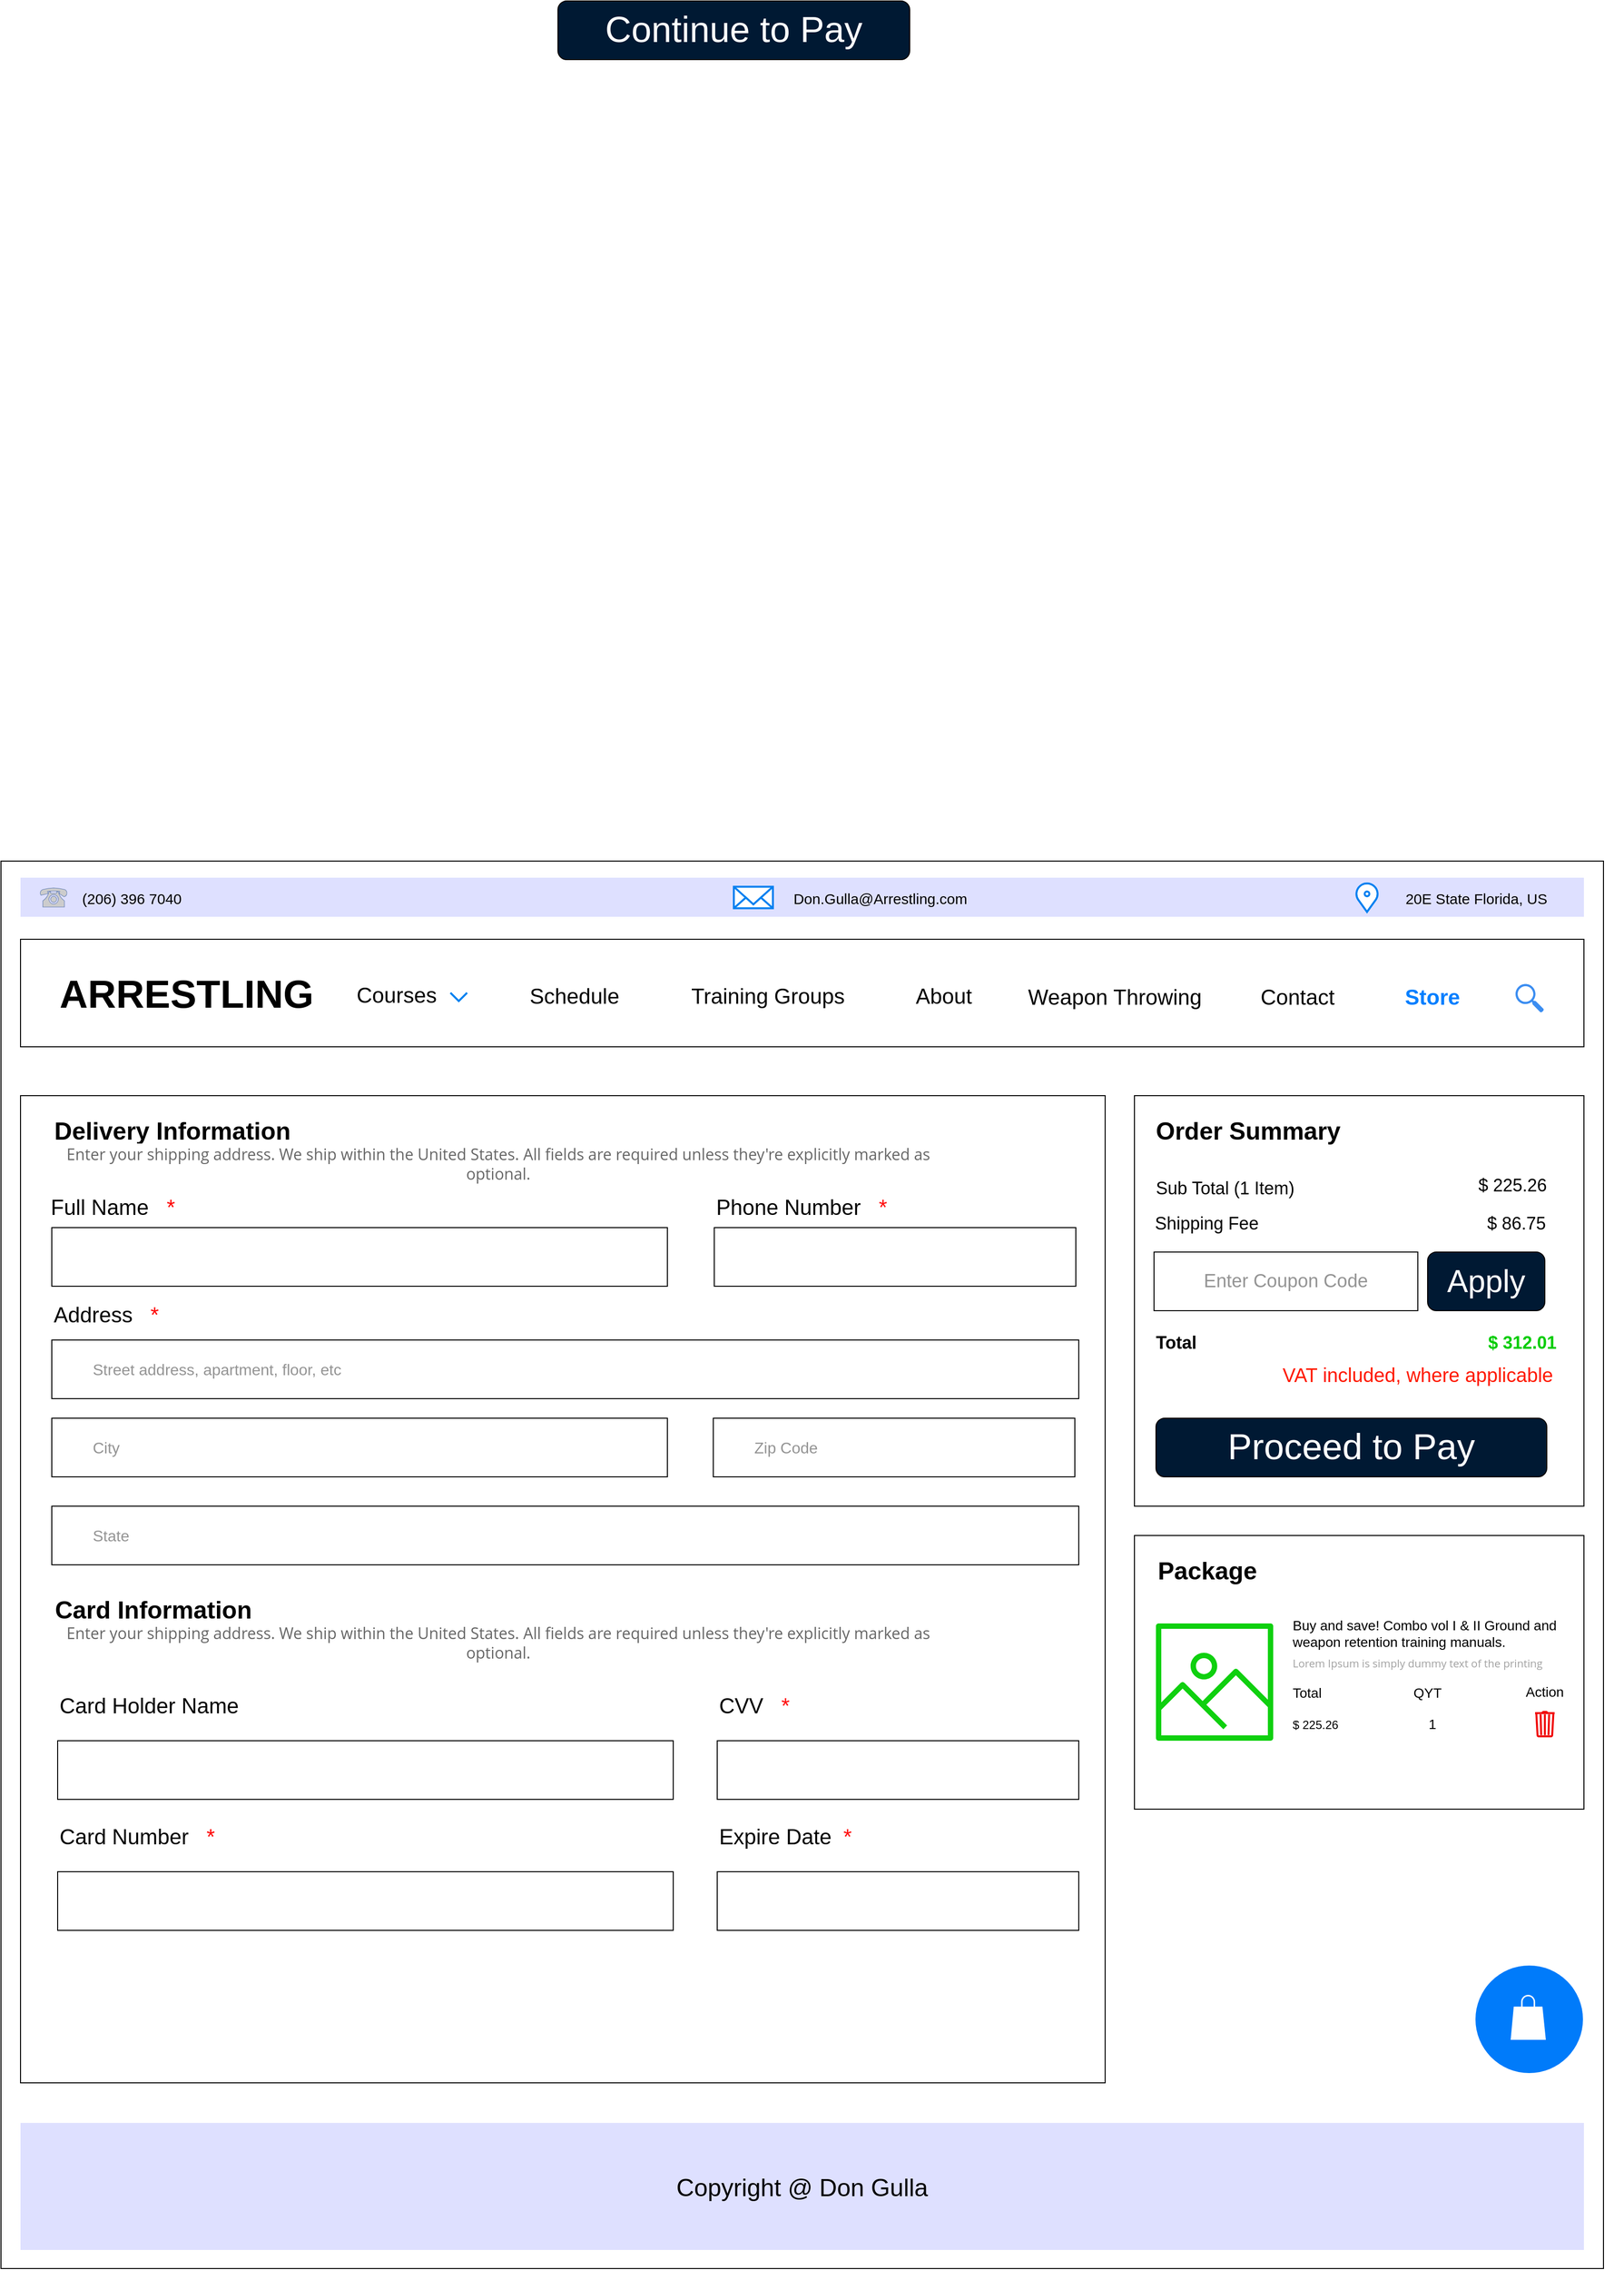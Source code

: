 <mxfile version="13.6.2" type="device"><diagram id="IiWeY3MnMao_7X0u-7va" name="Page-1"><mxGraphModel dx="2020" dy="2276" grid="1" gridSize="10" guides="1" tooltips="1" connect="1" arrows="1" fold="1" page="1" pageScale="1" pageWidth="850" pageHeight="1100" math="0" shadow="0"><root><mxCell id="0"/><mxCell id="1" parent="0"/><mxCell id="_kDw8TFcWH0puDvX8JmQ-2" value="" style="whiteSpace=wrap;html=1;" parent="1" vertex="1"><mxGeometry x="30" y="70" width="1640" height="1440" as="geometry"/></mxCell><mxCell id="_kDw8TFcWH0puDvX8JmQ-3" value="" style="rounded=0;whiteSpace=wrap;html=1;fillColor=#DEE0FF;strokeColor=none;" parent="1" vertex="1"><mxGeometry x="50" y="87" width="1600" height="40" as="geometry"/></mxCell><mxCell id="_kDw8TFcWH0puDvX8JmQ-4" value="" style="rounded=0;whiteSpace=wrap;html=1;strokeColor=#000000;fillColor=none;" parent="1" vertex="1"><mxGeometry x="50" y="150" width="1600" height="110" as="geometry"/></mxCell><mxCell id="_kDw8TFcWH0puDvX8JmQ-5" value="&lt;font style=&quot;font-size: 40px&quot;&gt;&lt;b&gt;ARRESTLING&lt;/b&gt;&lt;/font&gt;" style="text;html=1;strokeColor=none;fillColor=none;align=center;verticalAlign=middle;whiteSpace=wrap;rounded=0;" parent="1" vertex="1"><mxGeometry x="70" y="168.37" width="300" height="73.25" as="geometry"/></mxCell><mxCell id="_kDw8TFcWH0puDvX8JmQ-7" value="&lt;font style=&quot;font-size: 15px&quot;&gt;(206) 396 7040&lt;/font&gt;" style="text;html=1;strokeColor=none;fillColor=none;align=center;verticalAlign=middle;whiteSpace=wrap;rounded=0;fontSize=14;" parent="1" vertex="1"><mxGeometry x="94" y="98" width="140" height="20" as="geometry"/></mxCell><mxCell id="_kDw8TFcWH0puDvX8JmQ-8" value="" style="fontColor=#0066CC;verticalAlign=top;verticalLabelPosition=bottom;labelPosition=center;align=center;html=1;outlineConnect=0;fillColor=#CCCCCC;strokeColor=#6881B3;gradientColor=none;gradientDirection=north;strokeWidth=2;shape=mxgraph.networks.phone_1;" parent="1" vertex="1"><mxGeometry x="70" y="97.5" width="27.86" height="19.5" as="geometry"/></mxCell><mxCell id="_kDw8TFcWH0puDvX8JmQ-9" value="" style="html=1;verticalLabelPosition=bottom;align=center;labelBackgroundColor=#ffffff;verticalAlign=top;strokeWidth=2;strokeColor=#0080F0;shadow=0;dashed=0;shape=mxgraph.ios7.icons.mail;fillColor=#ffffff;fontSize=14;" parent="1" vertex="1"><mxGeometry x="780" y="96.25" width="40" height="22" as="geometry"/></mxCell><mxCell id="_kDw8TFcWH0puDvX8JmQ-10" value="&lt;font style=&quot;font-size: 15px&quot;&gt;Don.Gulla@Arrestling.com&lt;/font&gt;" style="text;html=1;strokeColor=none;fillColor=none;align=center;verticalAlign=middle;whiteSpace=wrap;rounded=0;fontSize=14;" parent="1" vertex="1"><mxGeometry x="830" y="98" width="200" height="20" as="geometry"/></mxCell><mxCell id="_kDw8TFcWH0puDvX8JmQ-11" value="" style="html=1;verticalLabelPosition=bottom;align=center;labelBackgroundColor=#ffffff;verticalAlign=top;strokeWidth=2;strokeColor=#0080F0;shadow=0;dashed=0;shape=mxgraph.ios7.icons.location;fillColor=#ffffff;fontSize=14;" parent="1" vertex="1"><mxGeometry x="1416" y="92" width="24" height="30" as="geometry"/></mxCell><mxCell id="_kDw8TFcWH0puDvX8JmQ-12" value="&lt;font style=&quot;font-size: 15px&quot;&gt;20E State Florida, US&lt;/font&gt;" style="text;html=1;strokeColor=none;fillColor=none;align=center;verticalAlign=middle;whiteSpace=wrap;rounded=0;fontSize=14;" parent="1" vertex="1"><mxGeometry x="1440" y="98" width="200" height="20" as="geometry"/></mxCell><mxCell id="_kDw8TFcWH0puDvX8JmQ-13" value="&lt;font style=&quot;font-size: 22px&quot;&gt;Courses&lt;/font&gt;" style="rounded=0;whiteSpace=wrap;html=1;fillColor=#ffffff;fontSize=14;align=center;strokeColor=none;" parent="1" vertex="1"><mxGeometry x="350" y="193" width="170" height="30" as="geometry"/></mxCell><mxCell id="_kDw8TFcWH0puDvX8JmQ-14" value="" style="html=1;verticalLabelPosition=bottom;labelBackgroundColor=#ffffff;verticalAlign=top;shadow=0;dashed=0;strokeWidth=2;shape=mxgraph.ios7.misc.down;strokeColor=#0080f0;fillColor=#ffffff;fontSize=14;" parent="1" vertex="1"><mxGeometry x="490" y="204.75" width="17" height="8.5" as="geometry"/></mxCell><mxCell id="_kDw8TFcWH0puDvX8JmQ-15" value="&lt;span style=&quot;font-size: 22px&quot;&gt;Schedule&amp;nbsp;&lt;/span&gt;" style="rounded=0;whiteSpace=wrap;html=1;fillColor=#ffffff;fontSize=14;align=center;strokeColor=none;" parent="1" vertex="1"><mxGeometry x="550" y="194" width="140" height="30" as="geometry"/></mxCell><mxCell id="_kDw8TFcWH0puDvX8JmQ-16" value="&lt;span style=&quot;font-size: 22px&quot;&gt;Training Groups&lt;/span&gt;" style="rounded=0;whiteSpace=wrap;html=1;fillColor=#ffffff;fontSize=14;align=center;strokeColor=none;" parent="1" vertex="1"><mxGeometry x="720" y="194" width="190" height="30" as="geometry"/></mxCell><mxCell id="_kDw8TFcWH0puDvX8JmQ-17" value="&lt;span style=&quot;font-size: 22px&quot;&gt;About&lt;/span&gt;" style="rounded=0;whiteSpace=wrap;html=1;fillColor=#ffffff;fontSize=14;align=center;strokeColor=none;" parent="1" vertex="1"><mxGeometry x="950" y="194" width="90" height="30" as="geometry"/></mxCell><mxCell id="_kDw8TFcWH0puDvX8JmQ-18" value="&lt;span style=&quot;font-size: 22px&quot;&gt;Weapon Throwing&lt;/span&gt;" style="rounded=0;whiteSpace=wrap;html=1;fillColor=#ffffff;fontSize=14;align=center;strokeColor=none;" parent="1" vertex="1"><mxGeometry x="1065" y="194.65" width="210" height="30" as="geometry"/></mxCell><mxCell id="_kDw8TFcWH0puDvX8JmQ-19" value="&lt;span style=&quot;font-size: 22px&quot;&gt;Contact&lt;/span&gt;" style="rounded=0;whiteSpace=wrap;html=1;fillColor=#ffffff;fontSize=14;align=center;strokeColor=none;" parent="1" vertex="1"><mxGeometry x="1302" y="195" width="110" height="30" as="geometry"/></mxCell><mxCell id="_kDw8TFcWH0puDvX8JmQ-20" value="&lt;span style=&quot;font-size: 22px&quot;&gt;&lt;b&gt;&lt;font color=&quot;#007fff&quot;&gt;Store&lt;/font&gt;&lt;/b&gt;&lt;/span&gt;" style="rounded=0;whiteSpace=wrap;html=1;fontSize=14;align=center;strokeColor=none;fillColor=none;" parent="1" vertex="1"><mxGeometry x="1440" y="195" width="110" height="30" as="geometry"/></mxCell><mxCell id="_kDw8TFcWH0puDvX8JmQ-21" value="" style="html=1;aspect=fixed;strokeColor=none;shadow=0;align=center;verticalAlign=top;fillColor=#3B8DF1;shape=mxgraph.gcp2.search;fontSize=14;" parent="1" vertex="1"><mxGeometry x="1580" y="195.71" width="29" height="29.29" as="geometry"/></mxCell><mxCell id="_kDw8TFcWH0puDvX8JmQ-24" value="" style="rounded=0;whiteSpace=wrap;html=1;strokeColor=#000000;fontSize=14;fillColor=#FFFFFF;" parent="1" vertex="1"><mxGeometry x="50" y="310" width="1110" height="1010" as="geometry"/></mxCell><mxCell id="_kDw8TFcWH0puDvX8JmQ-25" value="" style="rounded=0;whiteSpace=wrap;html=1;strokeColor=#000000;fillColor=#FFFFFF;fontSize=14;" parent="1" vertex="1"><mxGeometry x="1190" y="310" width="460" height="420" as="geometry"/></mxCell><mxCell id="_kDw8TFcWH0puDvX8JmQ-26" value="&lt;font style=&quot;font-size: 25px&quot;&gt;&lt;b&gt;Delivery Information&amp;nbsp;&lt;/b&gt;&lt;/font&gt;" style="text;html=1;strokeColor=none;fillColor=none;align=center;verticalAlign=middle;whiteSpace=wrap;rounded=0;fontSize=14;" parent="1" vertex="1"><mxGeometry x="79" y="320" width="260" height="50" as="geometry"/></mxCell><mxCell id="_kDw8TFcWH0puDvX8JmQ-27" value="&lt;span style=&quot;color: rgb(102 , 102 , 102) ; font-family: &amp;#34;open sans&amp;#34; , &amp;#34;arial&amp;#34; , sans-serif ; font-size: 16px ; text-align: left ; background-color: rgb(255 , 255 , 255)&quot;&gt;Enter your shipping address. We ship within the United States.&lt;/span&gt;&lt;span style=&quot;color: rgb(102 , 102 , 102) ; font-family: &amp;#34;open sans&amp;#34; , &amp;#34;arial&amp;#34; , sans-serif ; font-size: 16px ; text-align: left ; background-color: rgb(255 , 255 , 255)&quot;&gt;&amp;nbsp;&lt;/span&gt;&lt;span class=&quot;ec-cart-step__mandatory-fields-notice&quot; style=&quot;box-sizing: border-box ; margin: 0px ; padding: 0px ; border: 0px ; outline: none ; font-size: 16px ; vertical-align: baseline ; background: none rgb(255 , 255 , 255) ; float: none ; position: static ; z-index: auto ; opacity: 1 ; min-width: 0px ; max-width: none ; min-height: 0px ; max-height: none ; box-shadow: none ; transform: none ; transform-origin: center center ; transition: none 0s ease 0s ; color: rgb(102 , 102 , 102) ; font-family: &amp;#34;open sans&amp;#34; , &amp;#34;arial&amp;#34; , sans-serif ; text-align: left&quot;&gt;All fields are required unless they're explicitly marked as optional.&lt;/span&gt;" style="text;html=1;strokeColor=none;fillColor=none;align=center;verticalAlign=middle;whiteSpace=wrap;rounded=0;fontSize=14;" parent="1" vertex="1"><mxGeometry x="64" y="370" width="950" height="20" as="geometry"/></mxCell><mxCell id="_kDw8TFcWH0puDvX8JmQ-28" value="" style="rounded=0;whiteSpace=wrap;html=1;strokeColor=#000000;fillColor=#FFFFFF;fontSize=14;" parent="1" vertex="1"><mxGeometry x="82" y="445" width="630" height="60" as="geometry"/></mxCell><mxCell id="_kDw8TFcWH0puDvX8JmQ-29" value="&lt;font style=&quot;font-size: 22px&quot;&gt;Full Name&amp;nbsp; &amp;nbsp;&lt;font color=&quot;#ff0000&quot;&gt;*&lt;/font&gt;&lt;/font&gt;" style="text;html=1;strokeColor=none;fillColor=none;align=left;verticalAlign=middle;whiteSpace=wrap;rounded=0;fontSize=14;" parent="1" vertex="1"><mxGeometry x="79" y="410" width="140" height="30" as="geometry"/></mxCell><mxCell id="_kDw8TFcWH0puDvX8JmQ-30" value="" style="rounded=0;whiteSpace=wrap;html=1;strokeColor=#000000;fillColor=#FFFFFF;fontSize=14;" parent="1" vertex="1"><mxGeometry x="760" y="445" width="370" height="60" as="geometry"/></mxCell><mxCell id="_kDw8TFcWH0puDvX8JmQ-31" value="&lt;font style=&quot;font-size: 22px&quot;&gt;Phone Number&amp;nbsp; &amp;nbsp;&lt;font color=&quot;#ff0808&quot;&gt;*&lt;/font&gt;&lt;/font&gt;" style="text;html=1;strokeColor=none;fillColor=none;align=left;verticalAlign=middle;whiteSpace=wrap;rounded=0;fontSize=14;" parent="1" vertex="1"><mxGeometry x="760" y="410" width="181" height="30" as="geometry"/></mxCell><mxCell id="_kDw8TFcWH0puDvX8JmQ-32" value="&lt;font style=&quot;font-size: 22px&quot;&gt;Address&amp;nbsp; &amp;nbsp;&lt;font color=&quot;#ff0000&quot;&gt;*&lt;/font&gt;&lt;/font&gt;" style="text;html=1;strokeColor=none;fillColor=none;align=left;verticalAlign=middle;whiteSpace=wrap;rounded=0;fontSize=14;" parent="1" vertex="1"><mxGeometry x="82" y="520" width="140" height="30" as="geometry"/></mxCell><mxCell id="_kDw8TFcWH0puDvX8JmQ-33" value="&lt;blockquote style=&quot;margin: 0 0 0 40px ; border: none ; padding: 0px&quot;&gt;&lt;font style=&quot;font-size: 16px&quot; color=&quot;#949494&quot;&gt;Street address, apartment, floor, etc&lt;/font&gt;&lt;/blockquote&gt;" style="rounded=0;whiteSpace=wrap;html=1;strokeColor=#000000;fillColor=#FFFFFF;fontSize=14;align=left;" parent="1" vertex="1"><mxGeometry x="82" y="560" width="1051" height="60" as="geometry"/></mxCell><mxCell id="_kDw8TFcWH0puDvX8JmQ-34" value="&lt;blockquote style=&quot;margin: 0 0 0 40px ; border: none ; padding: 0px&quot;&gt;&lt;span style=&quot;font-size: 16px&quot;&gt;&lt;font color=&quot;#949494&quot;&gt;City&lt;/font&gt;&lt;/span&gt;&lt;/blockquote&gt;" style="rounded=0;whiteSpace=wrap;html=1;strokeColor=#000000;fillColor=#FFFFFF;fontSize=14;align=left;" parent="1" vertex="1"><mxGeometry x="82" y="640" width="630" height="60" as="geometry"/></mxCell><mxCell id="_kDw8TFcWH0puDvX8JmQ-35" value="&lt;blockquote style=&quot;margin: 0 0 0 40px ; border: none ; padding: 0px&quot;&gt;&lt;span style=&quot;font-size: 16px&quot;&gt;&lt;font color=&quot;#949494&quot;&gt;Zip Code&lt;/font&gt;&lt;/span&gt;&lt;/blockquote&gt;" style="rounded=0;whiteSpace=wrap;html=1;strokeColor=#000000;fillColor=#FFFFFF;fontSize=14;align=left;" parent="1" vertex="1"><mxGeometry x="759" y="640" width="370" height="60" as="geometry"/></mxCell><mxCell id="_kDw8TFcWH0puDvX8JmQ-36" value="&lt;blockquote style=&quot;margin: 0 0 0 40px ; border: none ; padding: 0px&quot;&gt;&lt;span style=&quot;font-size: 16px&quot;&gt;&lt;font color=&quot;#949494&quot;&gt;State&lt;/font&gt;&lt;/span&gt;&lt;/blockquote&gt;" style="rounded=0;whiteSpace=wrap;html=1;strokeColor=#000000;fillColor=#FFFFFF;fontSize=14;align=left;" parent="1" vertex="1"><mxGeometry x="82" y="730" width="1051" height="60" as="geometry"/></mxCell><mxCell id="_kDw8TFcWH0puDvX8JmQ-37" value="&lt;font style=&quot;font-size: 25px&quot;&gt;&lt;b&gt;Card Information&amp;nbsp;&lt;/b&gt;&lt;/font&gt;" style="text;html=1;strokeColor=none;fillColor=none;align=center;verticalAlign=middle;whiteSpace=wrap;rounded=0;fontSize=14;" parent="1" vertex="1"><mxGeometry x="79" y="810" width="221" height="50" as="geometry"/></mxCell><mxCell id="_kDw8TFcWH0puDvX8JmQ-38" value="&lt;span style=&quot;color: rgb(102 , 102 , 102) ; font-family: &amp;#34;open sans&amp;#34; , &amp;#34;arial&amp;#34; , sans-serif ; font-size: 16px ; text-align: left ; background-color: rgb(255 , 255 , 255)&quot;&gt;Enter your shipping address. We ship within the United States.&lt;/span&gt;&lt;span style=&quot;color: rgb(102 , 102 , 102) ; font-family: &amp;#34;open sans&amp;#34; , &amp;#34;arial&amp;#34; , sans-serif ; font-size: 16px ; text-align: left ; background-color: rgb(255 , 255 , 255)&quot;&gt;&amp;nbsp;&lt;/span&gt;&lt;span class=&quot;ec-cart-step__mandatory-fields-notice&quot; style=&quot;box-sizing: border-box ; margin: 0px ; padding: 0px ; border: 0px ; outline: none ; font-size: 16px ; vertical-align: baseline ; background: none rgb(255 , 255 , 255) ; float: none ; position: static ; z-index: auto ; opacity: 1 ; min-width: 0px ; max-width: none ; min-height: 0px ; max-height: none ; box-shadow: none ; transform: none ; transform-origin: center center ; transition: none 0s ease 0s ; color: rgb(102 , 102 , 102) ; font-family: &amp;#34;open sans&amp;#34; , &amp;#34;arial&amp;#34; , sans-serif ; text-align: left&quot;&gt;All fields are required unless they're explicitly marked as optional.&lt;/span&gt;" style="text;html=1;strokeColor=none;fillColor=none;align=center;verticalAlign=middle;whiteSpace=wrap;rounded=0;fontSize=14;" parent="1" vertex="1"><mxGeometry x="64" y="860" width="950" height="20" as="geometry"/></mxCell><mxCell id="_kDw8TFcWH0puDvX8JmQ-39" value="" style="rounded=0;whiteSpace=wrap;html=1;strokeColor=#000000;fillColor=#FFFFFF;fontSize=14;" parent="1" vertex="1"><mxGeometry x="88" y="970" width="630" height="60" as="geometry"/></mxCell><mxCell id="_kDw8TFcWH0puDvX8JmQ-40" value="&lt;font style=&quot;font-size: 22px&quot;&gt;Card Holder Name&amp;nbsp;&amp;nbsp;&lt;/font&gt;" style="text;html=1;strokeColor=none;fillColor=none;align=left;verticalAlign=middle;whiteSpace=wrap;rounded=0;fontSize=14;" parent="1" vertex="1"><mxGeometry x="88" y="920" width="218" height="30" as="geometry"/></mxCell><mxCell id="_kDw8TFcWH0puDvX8JmQ-41" value="" style="rounded=0;whiteSpace=wrap;html=1;strokeColor=#000000;fillColor=#FFFFFF;fontSize=14;" parent="1" vertex="1"><mxGeometry x="763" y="970" width="370" height="60" as="geometry"/></mxCell><mxCell id="_kDw8TFcWH0puDvX8JmQ-42" value="&lt;font style=&quot;font-size: 22px&quot;&gt;CVV&amp;nbsp; &amp;nbsp;&lt;font color=&quot;#ff0808&quot;&gt;*&lt;/font&gt;&lt;/font&gt;" style="text;html=1;strokeColor=none;fillColor=none;align=left;verticalAlign=middle;whiteSpace=wrap;rounded=0;fontSize=14;" parent="1" vertex="1"><mxGeometry x="763" y="920" width="181" height="30" as="geometry"/></mxCell><mxCell id="_kDw8TFcWH0puDvX8JmQ-43" value="" style="rounded=0;whiteSpace=wrap;html=1;strokeColor=#000000;fillColor=#FFFFFF;fontSize=14;" parent="1" vertex="1"><mxGeometry x="88" y="1104" width="630" height="60" as="geometry"/></mxCell><mxCell id="_kDw8TFcWH0puDvX8JmQ-44" value="&lt;font style=&quot;font-size: 22px&quot;&gt;Card Number&amp;nbsp; &amp;nbsp;&lt;font color=&quot;#ff0000&quot;&gt;*&lt;/font&gt;&lt;/font&gt;" style="text;html=1;strokeColor=none;fillColor=none;align=left;verticalAlign=middle;whiteSpace=wrap;rounded=0;fontSize=14;" parent="1" vertex="1"><mxGeometry x="88" y="1054" width="218" height="30" as="geometry"/></mxCell><mxCell id="_kDw8TFcWH0puDvX8JmQ-45" value="" style="rounded=0;whiteSpace=wrap;html=1;strokeColor=#000000;fillColor=#FFFFFF;fontSize=14;" parent="1" vertex="1"><mxGeometry x="763" y="1104" width="370" height="60" as="geometry"/></mxCell><mxCell id="_kDw8TFcWH0puDvX8JmQ-46" value="&lt;font style=&quot;font-size: 22px&quot;&gt;Expire Date&amp;nbsp;&amp;nbsp;&lt;font color=&quot;#ff0808&quot;&gt;*&lt;/font&gt;&lt;/font&gt;" style="text;html=1;strokeColor=none;fillColor=none;align=left;verticalAlign=middle;whiteSpace=wrap;rounded=0;fontSize=14;" parent="1" vertex="1"><mxGeometry x="763" y="1054" width="181" height="30" as="geometry"/></mxCell><mxCell id="_kDw8TFcWH0puDvX8JmQ-47" value="&lt;font color=&quot;#ffffff&quot;&gt;&lt;span style=&quot;font-size: 37px&quot;&gt;Continue to Pay&lt;/span&gt;&lt;/font&gt;" style="rounded=1;whiteSpace=wrap;html=1;strokeColor=#000000;fontSize=14;fillColor=#001933;" parent="1" vertex="1"><mxGeometry x="600" y="-810" width="360" height="60" as="geometry"/></mxCell><mxCell id="_kDw8TFcWH0puDvX8JmQ-48" value="&lt;font style=&quot;font-size: 25px&quot;&gt;&lt;b&gt;Order Summary&amp;nbsp;&lt;/b&gt;&lt;/font&gt;" style="text;html=1;strokeColor=none;fillColor=none;align=left;verticalAlign=middle;whiteSpace=wrap;rounded=0;fontSize=14;" parent="1" vertex="1"><mxGeometry x="1210" y="320" width="260" height="50" as="geometry"/></mxCell><mxCell id="_kDw8TFcWH0puDvX8JmQ-49" value="&lt;font style=&quot;font-size: 18px&quot;&gt;Sub Total (1 Item)&lt;/font&gt;" style="text;html=1;strokeColor=none;fillColor=none;align=left;verticalAlign=middle;whiteSpace=wrap;rounded=0;fontSize=14;" parent="1" vertex="1"><mxGeometry x="1210" y="392" width="170" height="25" as="geometry"/></mxCell><mxCell id="_kDw8TFcWH0puDvX8JmQ-50" value="&lt;span style=&quot;font-size: 18px&quot;&gt;$ 225.26&lt;/span&gt;" style="text;html=1;strokeColor=none;fillColor=none;align=left;verticalAlign=middle;whiteSpace=wrap;rounded=0;fontSize=14;" parent="1" vertex="1"><mxGeometry x="1540" y="389.5" width="100" height="25" as="geometry"/></mxCell><mxCell id="_kDw8TFcWH0puDvX8JmQ-51" value="&lt;span style=&quot;font-size: 18px&quot;&gt;Shipping Fee&lt;/span&gt;" style="text;html=1;strokeColor=none;fillColor=none;align=left;verticalAlign=middle;whiteSpace=wrap;rounded=0;fontSize=14;" parent="1" vertex="1"><mxGeometry x="1209" y="428" width="170" height="25" as="geometry"/></mxCell><mxCell id="_kDw8TFcWH0puDvX8JmQ-52" value="&lt;span style=&quot;font-size: 18px&quot;&gt;$ 86.75&lt;/span&gt;" style="text;html=1;strokeColor=none;fillColor=none;align=left;verticalAlign=middle;whiteSpace=wrap;rounded=0;fontSize=14;" parent="1" vertex="1"><mxGeometry x="1549" y="428" width="100" height="25" as="geometry"/></mxCell><mxCell id="_kDw8TFcWH0puDvX8JmQ-53" value="&lt;font style=&quot;font-size: 19px&quot; color=&quot;#949494&quot;&gt;Enter Coupon Code&lt;/font&gt;" style="rounded=0;whiteSpace=wrap;html=1;strokeColor=#000000;fillColor=#FFFFFF;fontSize=14;" parent="1" vertex="1"><mxGeometry x="1210" y="470" width="270" height="60" as="geometry"/></mxCell><mxCell id="_kDw8TFcWH0puDvX8JmQ-54" value="&lt;font color=&quot;#ffffff&quot; style=&quot;font-size: 32px&quot;&gt;Apply&lt;/font&gt;" style="rounded=1;whiteSpace=wrap;html=1;strokeColor=#000000;fontSize=14;fillColor=#001933;" parent="1" vertex="1"><mxGeometry x="1490" y="470" width="120" height="60" as="geometry"/></mxCell><mxCell id="_kDw8TFcWH0puDvX8JmQ-55" value="&lt;font color=&quot;#ffffff&quot; style=&quot;font-size: 37px&quot;&gt;Proceed to Pay&lt;/font&gt;" style="rounded=1;whiteSpace=wrap;html=1;strokeColor=#000000;fontSize=14;fillColor=#001933;" parent="1" vertex="1"><mxGeometry x="1212" y="640" width="400" height="60" as="geometry"/></mxCell><mxCell id="_kDw8TFcWH0puDvX8JmQ-56" value="&lt;span style=&quot;font-size: 18px&quot;&gt;&lt;b&gt;Total&lt;/b&gt;&lt;/span&gt;" style="text;html=1;strokeColor=none;fillColor=none;align=left;verticalAlign=middle;whiteSpace=wrap;rounded=0;fontSize=14;" parent="1" vertex="1"><mxGeometry x="1210" y="550" width="170" height="25" as="geometry"/></mxCell><mxCell id="_kDw8TFcWH0puDvX8JmQ-57" value="&lt;span style=&quot;font-size: 18px&quot;&gt;&lt;b&gt;&lt;font color=&quot;#00cc00&quot;&gt;$ 312.01&lt;/font&gt;&lt;/b&gt;&lt;/span&gt;" style="text;html=1;strokeColor=none;fillColor=none;align=left;verticalAlign=middle;whiteSpace=wrap;rounded=0;fontSize=14;" parent="1" vertex="1"><mxGeometry x="1550" y="550" width="100" height="25" as="geometry"/></mxCell><mxCell id="_kDw8TFcWH0puDvX8JmQ-58" value="&lt;font style=&quot;font-size: 20px&quot; color=&quot;#ff1900&quot;&gt;VAT included, where applicable&amp;nbsp;&lt;/font&gt;" style="text;html=1;strokeColor=none;fillColor=none;align=right;verticalAlign=middle;whiteSpace=wrap;rounded=0;fontSize=14;" parent="1" vertex="1"><mxGeometry x="1326" y="580" width="300" height="30" as="geometry"/></mxCell><mxCell id="_kDw8TFcWH0puDvX8JmQ-59" value="&lt;font style=&quot;font-size: 25px&quot;&gt;Copyright @ Don Gulla&lt;/font&gt;" style="rounded=0;whiteSpace=wrap;html=1;fillColor=#DEE0FF;strokeColor=none;" parent="1" vertex="1"><mxGeometry x="50" y="1361" width="1600" height="130" as="geometry"/></mxCell><mxCell id="_kDw8TFcWH0puDvX8JmQ-60" value="" style="ellipse;whiteSpace=wrap;html=1;aspect=fixed;fontSize=14;fillColor=#007BFA;strokeColor=none;" parent="1" vertex="1"><mxGeometry x="1539" y="1200" width="110" height="110" as="geometry"/></mxCell><mxCell id="_kDw8TFcWH0puDvX8JmQ-61" value="" style="pointerEvents=1;shadow=0;dashed=0;html=1;strokeColor=none;labelPosition=center;verticalLabelPosition=bottom;verticalAlign=top;outlineConnect=0;align=center;shape=mxgraph.office.concepts.marketplace_shopping_bag;fontSize=14;fillColor=#FFFFFF;" parent="1" vertex="1"><mxGeometry x="1575" y="1230" width="36" height="46" as="geometry"/></mxCell><mxCell id="_kDw8TFcWH0puDvX8JmQ-62" value="" style="rounded=0;whiteSpace=wrap;html=1;strokeColor=#000000;fillColor=#FFFFFF;fontSize=14;" parent="1" vertex="1"><mxGeometry x="1190" y="760" width="460" height="280" as="geometry"/></mxCell><mxCell id="_kDw8TFcWH0puDvX8JmQ-63" value="&lt;span style=&quot;font-size: 25px&quot;&gt;&lt;b&gt;Package&amp;nbsp;&lt;/b&gt;&lt;/span&gt;" style="text;html=1;strokeColor=none;fillColor=none;align=left;verticalAlign=middle;whiteSpace=wrap;rounded=0;fontSize=14;" parent="1" vertex="1"><mxGeometry x="1212" y="770" width="120" height="50" as="geometry"/></mxCell><mxCell id="_kDw8TFcWH0puDvX8JmQ-64" value="" style="outlineConnect=0;fontColor=#232F3E;gradientColor=none;strokeColor=none;dashed=0;verticalLabelPosition=bottom;verticalAlign=top;align=center;html=1;fontSize=12;fontStyle=0;pointerEvents=1;shape=mxgraph.aws4.container_registry_image;aspect=fixed;fillColor=#0FD00F;" parent="1" vertex="1"><mxGeometry x="1212" y="850" width="120" height="120" as="geometry"/></mxCell><mxCell id="_kDw8TFcWH0puDvX8JmQ-66" value="Buy and save! Combo vol I &amp;amp; II Ground and &lt;br&gt;weapon&amp;nbsp;retention training manuals." style="text;html=1;strokeColor=none;fillColor=none;align=left;verticalAlign=middle;whiteSpace=wrap;rounded=0;fontSize=14;" parent="1" vertex="1"><mxGeometry x="1350" y="850" width="340" height="20" as="geometry"/></mxCell><mxCell id="_kDw8TFcWH0puDvX8JmQ-67" value="&lt;font style=&quot;font-size: 11px&quot; color=&quot;#a1a1a1&quot;&gt;&lt;span style=&quot;margin: 0px ; padding: 0px ; font-family: &amp;#34;open sans&amp;#34; , &amp;#34;arial&amp;#34; , sans-serif ; background-color: rgb(255 , 255 , 255)&quot;&gt;Lorem Ipsum&lt;/span&gt;&lt;span style=&quot;font-family: &amp;#34;open sans&amp;#34; , &amp;#34;arial&amp;#34; , sans-serif ; background-color: rgb(255 , 255 , 255)&quot;&gt;&amp;nbsp;is simply dummy text of the printing&amp;nbsp;&lt;/span&gt;&lt;/font&gt;" style="text;html=1;strokeColor=none;fillColor=none;align=left;verticalAlign=middle;whiteSpace=wrap;rounded=0;fontSize=14;" parent="1" vertex="1"><mxGeometry x="1350" y="880" width="280" height="20" as="geometry"/></mxCell><mxCell id="_kDw8TFcWH0puDvX8JmQ-68" value="" style="html=1;verticalLabelPosition=bottom;align=center;labelBackgroundColor=#ffffff;verticalAlign=top;strokeWidth=2;shadow=0;dashed=0;shape=mxgraph.ios7.icons.trashcan;fillColor=#FFFFFF;fontSize=14;strokeColor=#F00000;" parent="1" vertex="1"><mxGeometry x="1600" y="940.5" width="20" height="25" as="geometry"/></mxCell><mxCell id="_kDw8TFcWH0puDvX8JmQ-69" value="QYT" style="text;html=1;strokeColor=none;fillColor=none;align=center;verticalAlign=middle;whiteSpace=wrap;rounded=0;fontSize=14;" parent="1" vertex="1"><mxGeometry x="1470" y="911" width="40" height="20" as="geometry"/></mxCell><mxCell id="_kDw8TFcWH0puDvX8JmQ-70" value="Action" style="text;html=1;strokeColor=none;fillColor=none;align=center;verticalAlign=middle;whiteSpace=wrap;rounded=0;fontSize=14;" parent="1" vertex="1"><mxGeometry x="1590" y="910" width="40" height="20" as="geometry"/></mxCell><mxCell id="_kDw8TFcWH0puDvX8JmQ-71" value="1" style="text;html=1;strokeColor=none;fillColor=none;align=center;verticalAlign=middle;whiteSpace=wrap;rounded=0;fontSize=14;" parent="1" vertex="1"><mxGeometry x="1475" y="943" width="40" height="20" as="geometry"/></mxCell><mxCell id="_kDw8TFcWH0puDvX8JmQ-72" value="Total" style="text;html=1;strokeColor=none;fillColor=none;align=left;verticalAlign=middle;whiteSpace=wrap;rounded=0;fontSize=14;" parent="1" vertex="1"><mxGeometry x="1350" y="911" width="40" height="20" as="geometry"/></mxCell><mxCell id="_kDw8TFcWH0puDvX8JmQ-73" value="&lt;span&gt;&lt;font style=&quot;font-size: 12px&quot;&gt;$ 225.26&lt;/font&gt;&lt;/span&gt;" style="text;html=1;strokeColor=none;fillColor=none;align=left;verticalAlign=middle;whiteSpace=wrap;rounded=0;fontSize=14;" parent="1" vertex="1"><mxGeometry x="1350" y="943" width="80" height="20" as="geometry"/></mxCell></root></mxGraphModel></diagram></mxfile>